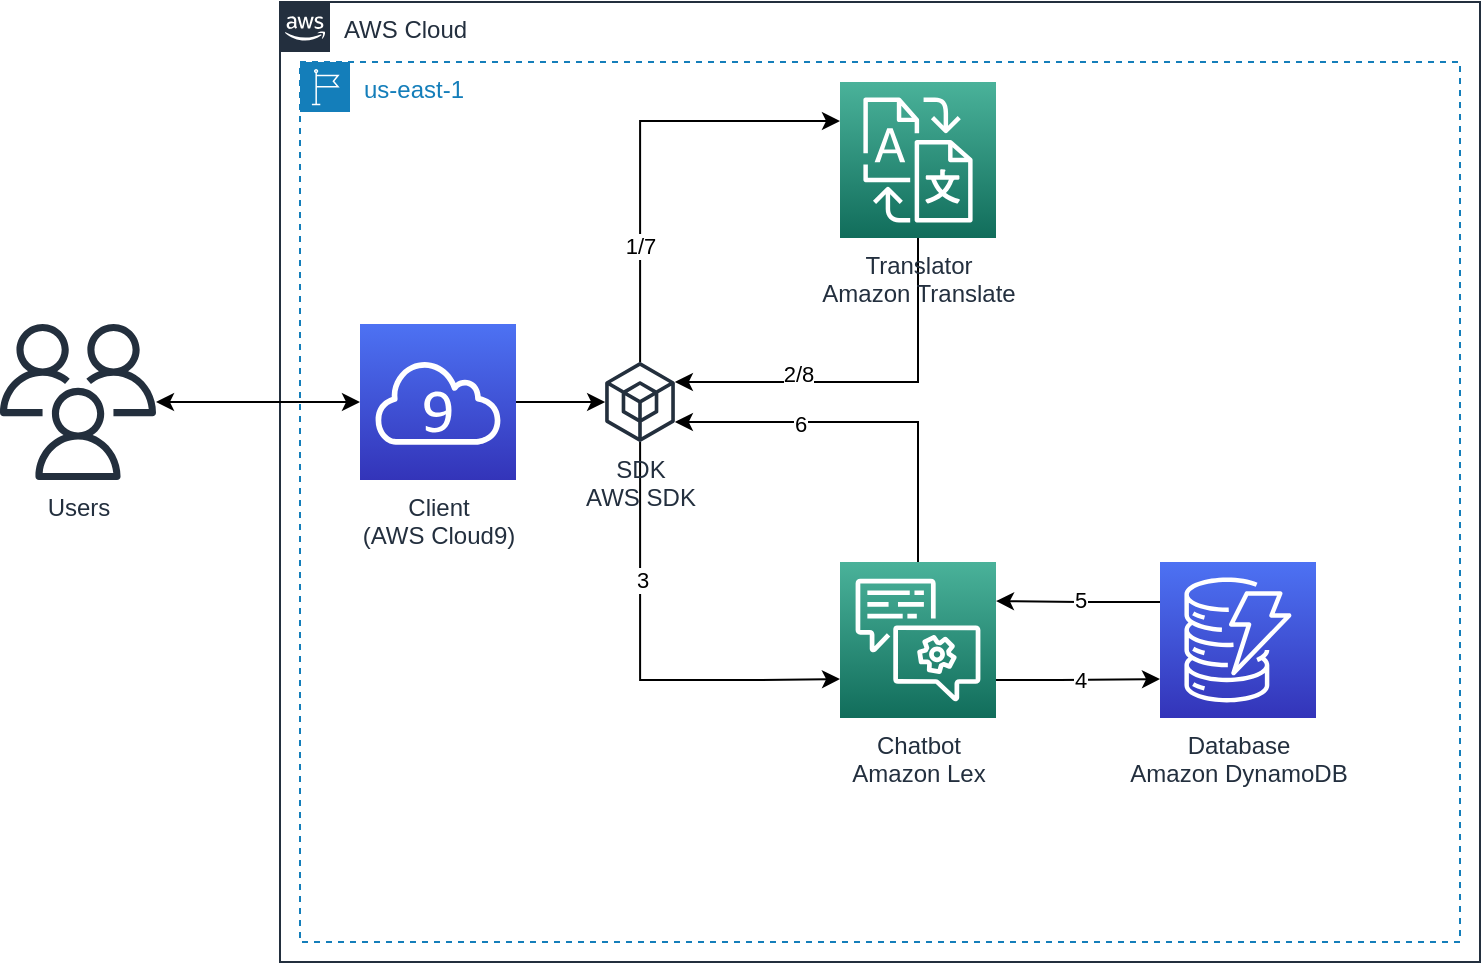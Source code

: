 <mxfile version="16.5.1" type="device"><diagram id="e25MBUvprQylVs99X5wV" name="Page-1"><mxGraphModel dx="1406" dy="736" grid="1" gridSize="10" guides="1" tooltips="1" connect="1" arrows="1" fold="1" page="1" pageScale="1" pageWidth="850" pageHeight="1100" math="0" shadow="0"><root><mxCell id="0"/><mxCell id="1" parent="0"/><mxCell id="4phEsGg_Lzql4X2v5v94-1" value="AWS Cloud" style="points=[[0,0],[0.25,0],[0.5,0],[0.75,0],[1,0],[1,0.25],[1,0.5],[1,0.75],[1,1],[0.75,1],[0.5,1],[0.25,1],[0,1],[0,0.75],[0,0.5],[0,0.25]];outlineConnect=0;gradientColor=none;html=1;whiteSpace=wrap;fontSize=12;fontStyle=0;container=1;pointerEvents=0;collapsible=0;recursiveResize=0;shape=mxgraph.aws4.group;grIcon=mxgraph.aws4.group_aws_cloud_alt;strokeColor=#232F3E;fillColor=none;verticalAlign=top;align=left;spacingLeft=30;fontColor=#232F3E;dashed=0;" vertex="1" parent="1"><mxGeometry x="160" y="80" width="600" height="480" as="geometry"/></mxCell><mxCell id="4phEsGg_Lzql4X2v5v94-2" value="us-east-1" style="points=[[0,0],[0.25,0],[0.5,0],[0.75,0],[1,0],[1,0.25],[1,0.5],[1,0.75],[1,1],[0.75,1],[0.5,1],[0.25,1],[0,1],[0,0.75],[0,0.5],[0,0.25]];outlineConnect=0;gradientColor=none;html=1;whiteSpace=wrap;fontSize=12;fontStyle=0;container=1;pointerEvents=0;collapsible=0;recursiveResize=0;shape=mxgraph.aws4.group;grIcon=mxgraph.aws4.group_region;strokeColor=#147EBA;fillColor=none;verticalAlign=top;align=left;spacingLeft=30;fontColor=#147EBA;dashed=1;" vertex="1" parent="4phEsGg_Lzql4X2v5v94-1"><mxGeometry x="10" y="30" width="580" height="440" as="geometry"/></mxCell><mxCell id="4phEsGg_Lzql4X2v5v94-5" style="edgeStyle=orthogonalEdgeStyle;rounded=0;orthogonalLoop=1;jettySize=auto;html=1;" edge="1" parent="4phEsGg_Lzql4X2v5v94-2" source="4phEsGg_Lzql4X2v5v94-3" target="4phEsGg_Lzql4X2v5v94-4"><mxGeometry relative="1" as="geometry"/></mxCell><mxCell id="4phEsGg_Lzql4X2v5v94-3" value="Client&lt;br&gt;(AWS Cloud9)" style="sketch=0;points=[[0,0,0],[0.25,0,0],[0.5,0,0],[0.75,0,0],[1,0,0],[0,1,0],[0.25,1,0],[0.5,1,0],[0.75,1,0],[1,1,0],[0,0.25,0],[0,0.5,0],[0,0.75,0],[1,0.25,0],[1,0.5,0],[1,0.75,0]];outlineConnect=0;fontColor=#232F3E;gradientColor=#4D72F3;gradientDirection=north;fillColor=#3334B9;strokeColor=#ffffff;dashed=0;verticalLabelPosition=bottom;verticalAlign=top;align=center;html=1;fontSize=12;fontStyle=0;aspect=fixed;shape=mxgraph.aws4.resourceIcon;resIcon=mxgraph.aws4.cloud9;" vertex="1" parent="4phEsGg_Lzql4X2v5v94-2"><mxGeometry x="30" y="131" width="78" height="78" as="geometry"/></mxCell><mxCell id="4phEsGg_Lzql4X2v5v94-8" style="edgeStyle=orthogonalEdgeStyle;rounded=0;orthogonalLoop=1;jettySize=auto;html=1;entryX=0;entryY=0.25;entryDx=0;entryDy=0;entryPerimeter=0;" edge="1" parent="4phEsGg_Lzql4X2v5v94-2" source="4phEsGg_Lzql4X2v5v94-4" target="4phEsGg_Lzql4X2v5v94-6"><mxGeometry relative="1" as="geometry"><Array as="points"><mxPoint x="170" y="30"/></Array></mxGeometry></mxCell><mxCell id="4phEsGg_Lzql4X2v5v94-15" value="1/7" style="edgeLabel;html=1;align=center;verticalAlign=middle;resizable=0;points=[];" vertex="1" connectable="0" parent="4phEsGg_Lzql4X2v5v94-8"><mxGeometry x="-0.474" relative="1" as="geometry"><mxPoint as="offset"/></mxGeometry></mxCell><mxCell id="4phEsGg_Lzql4X2v5v94-10" style="edgeStyle=orthogonalEdgeStyle;rounded=0;orthogonalLoop=1;jettySize=auto;html=1;entryX=0;entryY=0.75;entryDx=0;entryDy=0;entryPerimeter=0;" edge="1" parent="4phEsGg_Lzql4X2v5v94-2" source="4phEsGg_Lzql4X2v5v94-4" target="4phEsGg_Lzql4X2v5v94-7"><mxGeometry relative="1" as="geometry"><Array as="points"><mxPoint x="170" y="309"/><mxPoint x="229" y="309"/></Array></mxGeometry></mxCell><mxCell id="4phEsGg_Lzql4X2v5v94-22" value="3" style="edgeLabel;html=1;align=center;verticalAlign=middle;resizable=0;points=[];" vertex="1" connectable="0" parent="4phEsGg_Lzql4X2v5v94-10"><mxGeometry x="-0.37" y="1" relative="1" as="geometry"><mxPoint as="offset"/></mxGeometry></mxCell><mxCell id="4phEsGg_Lzql4X2v5v94-4" value="SDK&lt;br&gt;AWS SDK" style="sketch=0;outlineConnect=0;fontColor=#232F3E;gradientColor=none;fillColor=#232F3D;strokeColor=none;dashed=0;verticalLabelPosition=bottom;verticalAlign=top;align=center;html=1;fontSize=12;fontStyle=0;pointerEvents=1;shape=mxgraph.aws4.external_sdk;" vertex="1" parent="4phEsGg_Lzql4X2v5v94-2"><mxGeometry x="150" y="150" width="40" height="40" as="geometry"/></mxCell><mxCell id="4phEsGg_Lzql4X2v5v94-9" style="edgeStyle=orthogonalEdgeStyle;rounded=0;orthogonalLoop=1;jettySize=auto;html=1;" edge="1" parent="4phEsGg_Lzql4X2v5v94-2" source="4phEsGg_Lzql4X2v5v94-6" target="4phEsGg_Lzql4X2v5v94-4"><mxGeometry relative="1" as="geometry"><Array as="points"><mxPoint x="309" y="160"/></Array></mxGeometry></mxCell><mxCell id="4phEsGg_Lzql4X2v5v94-16" value="2/8" style="edgeLabel;html=1;align=center;verticalAlign=middle;resizable=0;points=[];" vertex="1" connectable="0" parent="4phEsGg_Lzql4X2v5v94-9"><mxGeometry x="0.364" y="-4" relative="1" as="geometry"><mxPoint as="offset"/></mxGeometry></mxCell><mxCell id="4phEsGg_Lzql4X2v5v94-6" value="Translator&lt;br&gt;Amazon Translate" style="sketch=0;points=[[0,0,0],[0.25,0,0],[0.5,0,0],[0.75,0,0],[1,0,0],[0,1,0],[0.25,1,0],[0.5,1,0],[0.75,1,0],[1,1,0],[0,0.25,0],[0,0.5,0],[0,0.75,0],[1,0.25,0],[1,0.5,0],[1,0.75,0]];outlineConnect=0;fontColor=#232F3E;gradientColor=#4AB29A;gradientDirection=north;fillColor=#116D5B;strokeColor=#ffffff;dashed=0;verticalLabelPosition=bottom;verticalAlign=top;align=center;html=1;fontSize=12;fontStyle=0;aspect=fixed;shape=mxgraph.aws4.resourceIcon;resIcon=mxgraph.aws4.translate;" vertex="1" parent="4phEsGg_Lzql4X2v5v94-2"><mxGeometry x="270" y="10" width="78" height="78" as="geometry"/></mxCell><mxCell id="4phEsGg_Lzql4X2v5v94-11" style="edgeStyle=orthogonalEdgeStyle;rounded=0;orthogonalLoop=1;jettySize=auto;html=1;" edge="1" parent="4phEsGg_Lzql4X2v5v94-2" source="4phEsGg_Lzql4X2v5v94-7" target="4phEsGg_Lzql4X2v5v94-4"><mxGeometry relative="1" as="geometry"><Array as="points"><mxPoint x="309" y="180"/></Array></mxGeometry></mxCell><mxCell id="4phEsGg_Lzql4X2v5v94-21" value="6" style="edgeLabel;html=1;align=center;verticalAlign=middle;resizable=0;points=[];" vertex="1" connectable="0" parent="4phEsGg_Lzql4X2v5v94-11"><mxGeometry x="0.378" y="1" relative="1" as="geometry"><mxPoint x="3" as="offset"/></mxGeometry></mxCell><mxCell id="4phEsGg_Lzql4X2v5v94-13" style="edgeStyle=orthogonalEdgeStyle;rounded=0;orthogonalLoop=1;jettySize=auto;html=1;entryX=0;entryY=0.75;entryDx=0;entryDy=0;entryPerimeter=0;" edge="1" parent="4phEsGg_Lzql4X2v5v94-2" source="4phEsGg_Lzql4X2v5v94-7" target="4phEsGg_Lzql4X2v5v94-12"><mxGeometry relative="1" as="geometry"><Array as="points"><mxPoint x="380" y="309"/><mxPoint x="380" y="309"/></Array></mxGeometry></mxCell><mxCell id="4phEsGg_Lzql4X2v5v94-19" value="4" style="edgeLabel;html=1;align=center;verticalAlign=middle;resizable=0;points=[];" vertex="1" connectable="0" parent="4phEsGg_Lzql4X2v5v94-13"><mxGeometry x="0.024" relative="1" as="geometry"><mxPoint as="offset"/></mxGeometry></mxCell><mxCell id="4phEsGg_Lzql4X2v5v94-7" value="Chatbot&lt;br&gt;Amazon Lex" style="sketch=0;points=[[0,0,0],[0.25,0,0],[0.5,0,0],[0.75,0,0],[1,0,0],[0,1,0],[0.25,1,0],[0.5,1,0],[0.75,1,0],[1,1,0],[0,0.25,0],[0,0.5,0],[0,0.75,0],[1,0.25,0],[1,0.5,0],[1,0.75,0]];outlineConnect=0;fontColor=#232F3E;gradientColor=#4AB29A;gradientDirection=north;fillColor=#116D5B;strokeColor=#ffffff;dashed=0;verticalLabelPosition=bottom;verticalAlign=top;align=center;html=1;fontSize=12;fontStyle=0;aspect=fixed;shape=mxgraph.aws4.resourceIcon;resIcon=mxgraph.aws4.lex;" vertex="1" parent="4phEsGg_Lzql4X2v5v94-2"><mxGeometry x="270" y="250" width="78" height="78" as="geometry"/></mxCell><mxCell id="4phEsGg_Lzql4X2v5v94-14" style="edgeStyle=orthogonalEdgeStyle;rounded=0;orthogonalLoop=1;jettySize=auto;html=1;entryX=1;entryY=0.25;entryDx=0;entryDy=0;entryPerimeter=0;" edge="1" parent="4phEsGg_Lzql4X2v5v94-2" source="4phEsGg_Lzql4X2v5v94-12" target="4phEsGg_Lzql4X2v5v94-7"><mxGeometry relative="1" as="geometry"><Array as="points"><mxPoint x="390" y="270"/><mxPoint x="390" y="270"/></Array></mxGeometry></mxCell><mxCell id="4phEsGg_Lzql4X2v5v94-20" value="5" style="edgeLabel;html=1;align=center;verticalAlign=middle;resizable=0;points=[];" vertex="1" connectable="0" parent="4phEsGg_Lzql4X2v5v94-14"><mxGeometry x="-0.024" y="-1" relative="1" as="geometry"><mxPoint as="offset"/></mxGeometry></mxCell><mxCell id="4phEsGg_Lzql4X2v5v94-12" value="Database&lt;br&gt;Amazon DynamoDB" style="sketch=0;points=[[0,0,0],[0.25,0,0],[0.5,0,0],[0.75,0,0],[1,0,0],[0,1,0],[0.25,1,0],[0.5,1,0],[0.75,1,0],[1,1,0],[0,0.25,0],[0,0.5,0],[0,0.75,0],[1,0.25,0],[1,0.5,0],[1,0.75,0]];outlineConnect=0;fontColor=#232F3E;gradientColor=#4D72F3;gradientDirection=north;fillColor=#3334B9;strokeColor=#ffffff;dashed=0;verticalLabelPosition=bottom;verticalAlign=top;align=center;html=1;fontSize=12;fontStyle=0;aspect=fixed;shape=mxgraph.aws4.resourceIcon;resIcon=mxgraph.aws4.dynamodb;" vertex="1" parent="4phEsGg_Lzql4X2v5v94-2"><mxGeometry x="430" y="250" width="78" height="78" as="geometry"/></mxCell><mxCell id="4phEsGg_Lzql4X2v5v94-24" style="edgeStyle=orthogonalEdgeStyle;rounded=0;orthogonalLoop=1;jettySize=auto;html=1;entryX=0;entryY=0.5;entryDx=0;entryDy=0;entryPerimeter=0;startArrow=classic;startFill=1;" edge="1" parent="1" source="4phEsGg_Lzql4X2v5v94-23" target="4phEsGg_Lzql4X2v5v94-3"><mxGeometry relative="1" as="geometry"/></mxCell><mxCell id="4phEsGg_Lzql4X2v5v94-23" value="Users" style="sketch=0;outlineConnect=0;fontColor=#232F3E;gradientColor=none;fillColor=#232F3D;strokeColor=none;dashed=0;verticalLabelPosition=bottom;verticalAlign=top;align=center;html=1;fontSize=12;fontStyle=0;aspect=fixed;pointerEvents=1;shape=mxgraph.aws4.users;" vertex="1" parent="1"><mxGeometry x="20" y="241" width="78" height="78" as="geometry"/></mxCell></root></mxGraphModel></diagram></mxfile>